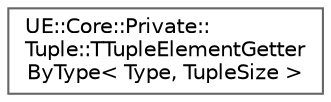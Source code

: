digraph "Graphical Class Hierarchy"
{
 // INTERACTIVE_SVG=YES
 // LATEX_PDF_SIZE
  bgcolor="transparent";
  edge [fontname=Helvetica,fontsize=10,labelfontname=Helvetica,labelfontsize=10];
  node [fontname=Helvetica,fontsize=10,shape=box,height=0.2,width=0.4];
  rankdir="LR";
  Node0 [id="Node000000",label="UE::Core::Private::\lTuple::TTupleElementGetter\lByType\< Type, TupleSize \>",height=0.2,width=0.4,color="grey40", fillcolor="white", style="filled",URL="$d9/d10/structUE_1_1Core_1_1Private_1_1Tuple_1_1TTupleElementGetterByType.html",tooltip=" "];
}
